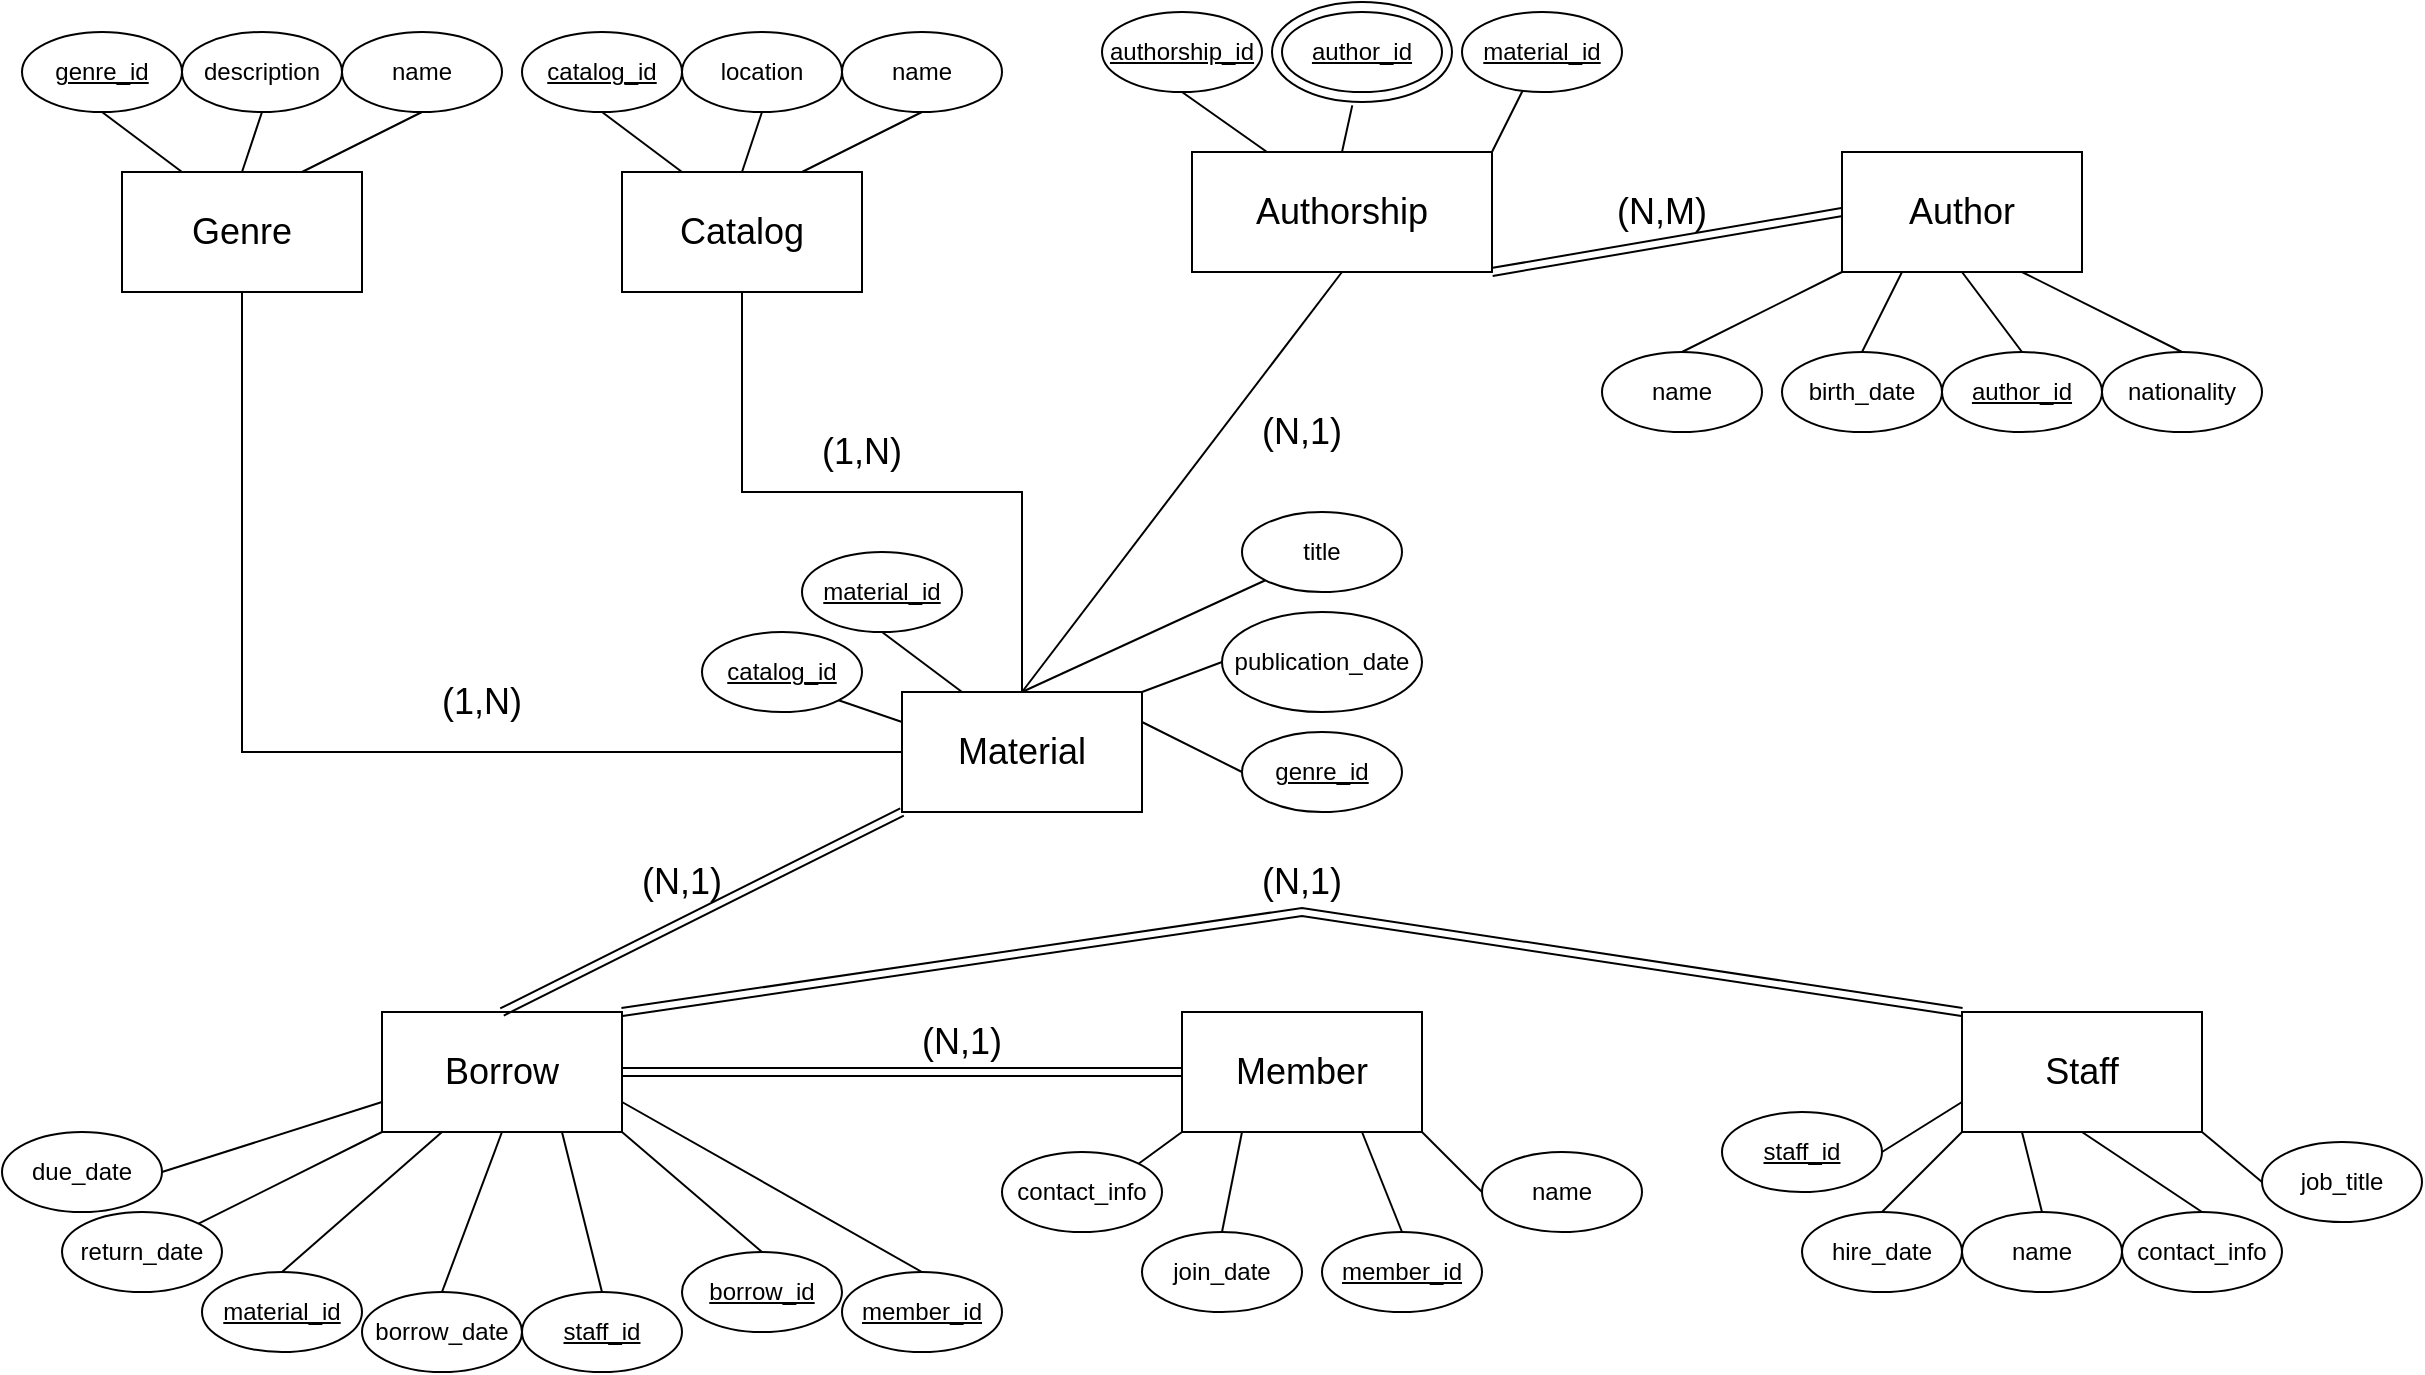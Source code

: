 <mxfile version="24.7.17">
  <diagram name="Page-1" id="L-YIkr6LUHLMMzT8zC4r">
    <mxGraphModel dx="2218" dy="2058" grid="1" gridSize="10" guides="1" tooltips="1" connect="1" arrows="1" fold="1" page="1" pageScale="1" pageWidth="850" pageHeight="1100" math="0" shadow="0">
      <root>
        <mxCell id="0" />
        <mxCell id="1" parent="0" />
        <mxCell id="4hKXPCZT20WKyfrfMZu--20" value="" style="group" parent="1" vertex="1" connectable="0">
          <mxGeometry x="90" y="-750" width="240" height="130" as="geometry" />
        </mxCell>
        <mxCell id="4hKXPCZT20WKyfrfMZu--59" style="edgeStyle=orthogonalEdgeStyle;rounded=0;orthogonalLoop=1;jettySize=auto;html=1;exitX=0.5;exitY=1;exitDx=0;exitDy=0;strokeColor=none;" parent="4hKXPCZT20WKyfrfMZu--20" source="4hKXPCZT20WKyfrfMZu--12" edge="1">
          <mxGeometry relative="1" as="geometry">
            <mxPoint x="250" y="330" as="targetPoint" />
          </mxGeometry>
        </mxCell>
        <mxCell id="4hKXPCZT20WKyfrfMZu--12" value="&lt;font style=&quot;font-size: 18px;&quot;&gt;Catalog&lt;/font&gt;" style="whiteSpace=wrap;html=1;" parent="4hKXPCZT20WKyfrfMZu--20" vertex="1">
          <mxGeometry x="50" y="70" width="120" height="60" as="geometry" />
        </mxCell>
        <mxCell id="4hKXPCZT20WKyfrfMZu--13" value="&lt;u&gt;catalog_id&lt;/u&gt;" style="ellipse;whiteSpace=wrap;html=1;" parent="4hKXPCZT20WKyfrfMZu--20" vertex="1">
          <mxGeometry width="80" height="40" as="geometry" />
        </mxCell>
        <mxCell id="4hKXPCZT20WKyfrfMZu--14" value="name" style="ellipse;whiteSpace=wrap;html=1;" parent="4hKXPCZT20WKyfrfMZu--20" vertex="1">
          <mxGeometry x="160" width="80" height="40" as="geometry" />
        </mxCell>
        <mxCell id="4hKXPCZT20WKyfrfMZu--15" value="location" style="ellipse;whiteSpace=wrap;html=1;" parent="4hKXPCZT20WKyfrfMZu--20" vertex="1">
          <mxGeometry x="80" width="80" height="40" as="geometry" />
        </mxCell>
        <mxCell id="4hKXPCZT20WKyfrfMZu--16" value="" style="endArrow=none;html=1;rounded=0;entryX=0.25;entryY=0;entryDx=0;entryDy=0;exitX=0.5;exitY=1;exitDx=0;exitDy=0;" parent="4hKXPCZT20WKyfrfMZu--20" source="4hKXPCZT20WKyfrfMZu--13" target="4hKXPCZT20WKyfrfMZu--12" edge="1">
          <mxGeometry width="50" height="50" relative="1" as="geometry">
            <mxPoint x="290" y="370" as="sourcePoint" />
            <mxPoint x="340" y="320" as="targetPoint" />
          </mxGeometry>
        </mxCell>
        <mxCell id="4hKXPCZT20WKyfrfMZu--17" value="" style="endArrow=none;html=1;rounded=0;entryX=0.75;entryY=0;entryDx=0;entryDy=0;exitX=0.5;exitY=1;exitDx=0;exitDy=0;" parent="4hKXPCZT20WKyfrfMZu--20" source="4hKXPCZT20WKyfrfMZu--14" target="4hKXPCZT20WKyfrfMZu--12" edge="1">
          <mxGeometry width="50" height="50" relative="1" as="geometry">
            <mxPoint x="340" y="100" as="sourcePoint" />
            <mxPoint x="400" y="60" as="targetPoint" />
          </mxGeometry>
        </mxCell>
        <mxCell id="4hKXPCZT20WKyfrfMZu--18" value="" style="endArrow=none;html=1;rounded=0;entryX=0.5;entryY=1;entryDx=0;entryDy=0;exitX=0.5;exitY=0;exitDx=0;exitDy=0;" parent="4hKXPCZT20WKyfrfMZu--20" source="4hKXPCZT20WKyfrfMZu--12" target="4hKXPCZT20WKyfrfMZu--15" edge="1">
          <mxGeometry width="50" height="50" relative="1" as="geometry">
            <mxPoint x="290" y="370" as="sourcePoint" />
            <mxPoint x="340" y="320" as="targetPoint" />
          </mxGeometry>
        </mxCell>
        <mxCell id="4hKXPCZT20WKyfrfMZu--21" value="" style="group" parent="1" vertex="1" connectable="0">
          <mxGeometry x="-160" y="-750" width="240" height="130" as="geometry" />
        </mxCell>
        <mxCell id="Genre" value="&lt;font style=&quot;font-size: 18px;&quot;&gt;Genre&lt;/font&gt;" style="whiteSpace=wrap;html=1;" parent="4hKXPCZT20WKyfrfMZu--21" vertex="1">
          <mxGeometry x="50" y="70" width="120" height="60" as="geometry" />
        </mxCell>
        <mxCell id="genre_id_genre" value="&lt;u&gt;genre_id&lt;/u&gt;" style="ellipse;whiteSpace=wrap;html=1;" parent="4hKXPCZT20WKyfrfMZu--21" vertex="1">
          <mxGeometry width="80" height="40" as="geometry" />
        </mxCell>
        <mxCell id="name_genre" value="name" style="ellipse;whiteSpace=wrap;html=1;" parent="4hKXPCZT20WKyfrfMZu--21" vertex="1">
          <mxGeometry x="160" width="80" height="40" as="geometry" />
        </mxCell>
        <mxCell id="description_genre" value="description" style="ellipse;whiteSpace=wrap;html=1;" parent="4hKXPCZT20WKyfrfMZu--21" vertex="1">
          <mxGeometry x="80" width="80" height="40" as="geometry" />
        </mxCell>
        <mxCell id="9vry_f9opfhHnE125gh5-4" value="" style="endArrow=none;html=1;rounded=0;entryX=0.25;entryY=0;entryDx=0;entryDy=0;exitX=0.5;exitY=1;exitDx=0;exitDy=0;" parent="4hKXPCZT20WKyfrfMZu--21" source="genre_id_genre" target="Genre" edge="1">
          <mxGeometry width="50" height="50" relative="1" as="geometry">
            <mxPoint x="290" y="370" as="sourcePoint" />
            <mxPoint x="340" y="320" as="targetPoint" />
          </mxGeometry>
        </mxCell>
        <mxCell id="9vry_f9opfhHnE125gh5-5" value="" style="endArrow=none;html=1;rounded=0;entryX=0.75;entryY=0;entryDx=0;entryDy=0;exitX=0.5;exitY=1;exitDx=0;exitDy=0;" parent="4hKXPCZT20WKyfrfMZu--21" source="name_genre" target="Genre" edge="1">
          <mxGeometry width="50" height="50" relative="1" as="geometry">
            <mxPoint x="340" y="100" as="sourcePoint" />
            <mxPoint x="400" y="60" as="targetPoint" />
          </mxGeometry>
        </mxCell>
        <mxCell id="9vry_f9opfhHnE125gh5-6" value="" style="endArrow=none;html=1;rounded=0;entryX=0.5;entryY=1;entryDx=0;entryDy=0;exitX=0.5;exitY=0;exitDx=0;exitDy=0;" parent="4hKXPCZT20WKyfrfMZu--21" source="Genre" target="description_genre" edge="1">
          <mxGeometry width="50" height="50" relative="1" as="geometry">
            <mxPoint x="290" y="370" as="sourcePoint" />
            <mxPoint x="340" y="320" as="targetPoint" />
          </mxGeometry>
        </mxCell>
        <mxCell id="4hKXPCZT20WKyfrfMZu--30" value="" style="group" parent="1" vertex="1" connectable="0">
          <mxGeometry x="630" y="-690" width="330" height="140" as="geometry" />
        </mxCell>
        <mxCell id="Author" value="&lt;font style=&quot;font-size: 18px;&quot;&gt;Author&lt;/font&gt;" style="whiteSpace=wrap;html=1;" parent="4hKXPCZT20WKyfrfMZu--30" vertex="1">
          <mxGeometry x="120" width="120" height="60" as="geometry" />
        </mxCell>
        <mxCell id="author_id_author" value="&lt;u&gt;author_id&lt;/u&gt;" style="ellipse;whiteSpace=wrap;html=1;" parent="4hKXPCZT20WKyfrfMZu--30" vertex="1">
          <mxGeometry x="170" y="100" width="80" height="40" as="geometry" />
        </mxCell>
        <mxCell id="name_author" value="name" style="ellipse;whiteSpace=wrap;html=1;" parent="4hKXPCZT20WKyfrfMZu--30" vertex="1">
          <mxGeometry y="100" width="80" height="40" as="geometry" />
        </mxCell>
        <mxCell id="birth_date_author" value="birth_date" style="ellipse;whiteSpace=wrap;html=1;" parent="4hKXPCZT20WKyfrfMZu--30" vertex="1">
          <mxGeometry x="90" y="100" width="80" height="40" as="geometry" />
        </mxCell>
        <mxCell id="nationality_author" value="nationality" style="ellipse;whiteSpace=wrap;html=1;" parent="4hKXPCZT20WKyfrfMZu--30" vertex="1">
          <mxGeometry x="250" y="100" width="80" height="40" as="geometry" />
        </mxCell>
        <mxCell id="4hKXPCZT20WKyfrfMZu--26" value="" style="endArrow=none;html=1;rounded=0;entryX=0;entryY=1;entryDx=0;entryDy=0;exitX=0.5;exitY=0;exitDx=0;exitDy=0;" parent="4hKXPCZT20WKyfrfMZu--30" source="name_author" target="Author" edge="1">
          <mxGeometry width="50" height="50" relative="1" as="geometry">
            <mxPoint x="490" y="110" as="sourcePoint" />
            <mxPoint x="540" y="60" as="targetPoint" />
          </mxGeometry>
        </mxCell>
        <mxCell id="4hKXPCZT20WKyfrfMZu--27" value="" style="endArrow=none;html=1;rounded=0;entryX=0.25;entryY=1;entryDx=0;entryDy=0;exitX=0.5;exitY=0;exitDx=0;exitDy=0;" parent="4hKXPCZT20WKyfrfMZu--30" source="birth_date_author" target="Author" edge="1">
          <mxGeometry width="50" height="50" relative="1" as="geometry">
            <mxPoint x="490" y="110" as="sourcePoint" />
            <mxPoint x="540" y="60" as="targetPoint" />
          </mxGeometry>
        </mxCell>
        <mxCell id="4hKXPCZT20WKyfrfMZu--28" value="" style="endArrow=none;html=1;rounded=0;entryX=0.5;entryY=1;entryDx=0;entryDy=0;exitX=0.5;exitY=0;exitDx=0;exitDy=0;" parent="4hKXPCZT20WKyfrfMZu--30" source="author_id_author" target="Author" edge="1">
          <mxGeometry width="50" height="50" relative="1" as="geometry">
            <mxPoint x="490" y="110" as="sourcePoint" />
            <mxPoint x="540" y="60" as="targetPoint" />
          </mxGeometry>
        </mxCell>
        <mxCell id="4hKXPCZT20WKyfrfMZu--29" value="" style="endArrow=none;html=1;rounded=0;entryX=0.75;entryY=1;entryDx=0;entryDy=0;exitX=0.5;exitY=0;exitDx=0;exitDy=0;" parent="4hKXPCZT20WKyfrfMZu--30" source="nationality_author" target="Author" edge="1">
          <mxGeometry width="50" height="50" relative="1" as="geometry">
            <mxPoint x="490" y="110" as="sourcePoint" />
            <mxPoint x="540" y="60" as="targetPoint" />
          </mxGeometry>
        </mxCell>
        <mxCell id="4hKXPCZT20WKyfrfMZu--67" value="&lt;font style=&quot;font-size: 18px;&quot;&gt;(N,M)&lt;/font&gt;" style="text;html=1;align=center;verticalAlign=middle;whiteSpace=wrap;rounded=0;" parent="4hKXPCZT20WKyfrfMZu--30" vertex="1">
          <mxGeometry y="15" width="60" height="30" as="geometry" />
        </mxCell>
        <mxCell id="4hKXPCZT20WKyfrfMZu--35" value="" style="group" parent="1" vertex="1" connectable="0">
          <mxGeometry x="330" y="-260" width="320" height="150" as="geometry" />
        </mxCell>
        <mxCell id="Member" value="&lt;font style=&quot;font-size: 18px;&quot;&gt;Member&lt;/font&gt;" style="whiteSpace=wrap;html=1;" parent="4hKXPCZT20WKyfrfMZu--35" vertex="1">
          <mxGeometry x="90" width="120" height="60" as="geometry" />
        </mxCell>
        <mxCell id="member_id_member" value="&lt;u&gt;member_id&lt;/u&gt;" style="ellipse;whiteSpace=wrap;html=1;" parent="4hKXPCZT20WKyfrfMZu--35" vertex="1">
          <mxGeometry x="160" y="110" width="80" height="40" as="geometry" />
        </mxCell>
        <mxCell id="name_member" value="name" style="ellipse;whiteSpace=wrap;html=1;" parent="4hKXPCZT20WKyfrfMZu--35" vertex="1">
          <mxGeometry x="240" y="70" width="80" height="40" as="geometry" />
        </mxCell>
        <mxCell id="contact_info_member" value="contact_info" style="ellipse;whiteSpace=wrap;html=1;" parent="4hKXPCZT20WKyfrfMZu--35" vertex="1">
          <mxGeometry y="70" width="80" height="40" as="geometry" />
        </mxCell>
        <mxCell id="join_date_member" value="join_date" style="ellipse;whiteSpace=wrap;html=1;" parent="4hKXPCZT20WKyfrfMZu--35" vertex="1">
          <mxGeometry x="70" y="110" width="80" height="40" as="geometry" />
        </mxCell>
        <mxCell id="4hKXPCZT20WKyfrfMZu--31" value="" style="endArrow=none;html=1;rounded=0;entryX=0;entryY=1;entryDx=0;entryDy=0;exitX=1;exitY=0;exitDx=0;exitDy=0;" parent="4hKXPCZT20WKyfrfMZu--35" source="contact_info_member" target="Member" edge="1">
          <mxGeometry width="50" height="50" relative="1" as="geometry">
            <mxPoint x="130" y="90" as="sourcePoint" />
            <mxPoint x="180" y="40" as="targetPoint" />
          </mxGeometry>
        </mxCell>
        <mxCell id="4hKXPCZT20WKyfrfMZu--32" value="" style="endArrow=none;html=1;rounded=0;entryX=0.25;entryY=1;entryDx=0;entryDy=0;exitX=0.5;exitY=0;exitDx=0;exitDy=0;" parent="4hKXPCZT20WKyfrfMZu--35" source="join_date_member" target="Member" edge="1">
          <mxGeometry width="50" height="50" relative="1" as="geometry">
            <mxPoint x="130" y="90" as="sourcePoint" />
            <mxPoint x="180" y="40" as="targetPoint" />
          </mxGeometry>
        </mxCell>
        <mxCell id="4hKXPCZT20WKyfrfMZu--33" value="" style="endArrow=none;html=1;rounded=0;entryX=0.75;entryY=1;entryDx=0;entryDy=0;exitX=0.5;exitY=0;exitDx=0;exitDy=0;" parent="4hKXPCZT20WKyfrfMZu--35" source="member_id_member" target="Member" edge="1">
          <mxGeometry width="50" height="50" relative="1" as="geometry">
            <mxPoint x="130" y="90" as="sourcePoint" />
            <mxPoint x="180" y="40" as="targetPoint" />
          </mxGeometry>
        </mxCell>
        <mxCell id="4hKXPCZT20WKyfrfMZu--34" value="" style="endArrow=none;html=1;rounded=0;entryX=1;entryY=1;entryDx=0;entryDy=0;exitX=0;exitY=0.5;exitDx=0;exitDy=0;" parent="4hKXPCZT20WKyfrfMZu--35" source="name_member" target="Member" edge="1">
          <mxGeometry width="50" height="50" relative="1" as="geometry">
            <mxPoint x="130" y="90" as="sourcePoint" />
            <mxPoint x="180" y="40" as="targetPoint" />
          </mxGeometry>
        </mxCell>
        <mxCell id="4hKXPCZT20WKyfrfMZu--41" value="" style="group" parent="1" vertex="1" connectable="0">
          <mxGeometry x="690" y="-260" width="350" height="140" as="geometry" />
        </mxCell>
        <mxCell id="Staff" value="&lt;font style=&quot;font-size: 18px;&quot;&gt;Staff&lt;/font&gt;" style="whiteSpace=wrap;html=1;" parent="4hKXPCZT20WKyfrfMZu--41" vertex="1">
          <mxGeometry x="120" width="120" height="60" as="geometry" />
        </mxCell>
        <mxCell id="staff_id_staff" value="&lt;u&gt;staff_id&lt;/u&gt;" style="ellipse;whiteSpace=wrap;html=1;" parent="4hKXPCZT20WKyfrfMZu--41" vertex="1">
          <mxGeometry y="50" width="80" height="40" as="geometry" />
        </mxCell>
        <mxCell id="name_staff" value="name" style="ellipse;whiteSpace=wrap;html=1;" parent="4hKXPCZT20WKyfrfMZu--41" vertex="1">
          <mxGeometry x="120" y="100" width="80" height="40" as="geometry" />
        </mxCell>
        <mxCell id="contact_info_staff" value="contact_info" style="ellipse;whiteSpace=wrap;html=1;" parent="4hKXPCZT20WKyfrfMZu--41" vertex="1">
          <mxGeometry x="200" y="100" width="80" height="40" as="geometry" />
        </mxCell>
        <mxCell id="job_title_staff" value="job_title" style="ellipse;whiteSpace=wrap;html=1;" parent="4hKXPCZT20WKyfrfMZu--41" vertex="1">
          <mxGeometry x="270" y="65" width="80" height="40" as="geometry" />
        </mxCell>
        <mxCell id="hire_date_staff" value="hire_date" style="ellipse;whiteSpace=wrap;html=1;" parent="4hKXPCZT20WKyfrfMZu--41" vertex="1">
          <mxGeometry x="40" y="100" width="80" height="40" as="geometry" />
        </mxCell>
        <mxCell id="4hKXPCZT20WKyfrfMZu--36" value="" style="endArrow=none;html=1;rounded=0;entryX=0;entryY=0.75;entryDx=0;entryDy=0;exitX=1;exitY=0.5;exitDx=0;exitDy=0;" parent="4hKXPCZT20WKyfrfMZu--41" source="staff_id_staff" target="Staff" edge="1">
          <mxGeometry width="50" height="50" relative="1" as="geometry">
            <mxPoint x="530" y="-100" as="sourcePoint" />
            <mxPoint x="580" y="-150" as="targetPoint" />
          </mxGeometry>
        </mxCell>
        <mxCell id="4hKXPCZT20WKyfrfMZu--37" value="" style="endArrow=none;html=1;rounded=0;entryX=0;entryY=1;entryDx=0;entryDy=0;exitX=0.5;exitY=0;exitDx=0;exitDy=0;" parent="4hKXPCZT20WKyfrfMZu--41" source="hire_date_staff" target="Staff" edge="1">
          <mxGeometry width="50" height="50" relative="1" as="geometry">
            <mxPoint x="530" y="-100" as="sourcePoint" />
            <mxPoint x="580" y="-150" as="targetPoint" />
          </mxGeometry>
        </mxCell>
        <mxCell id="4hKXPCZT20WKyfrfMZu--38" value="" style="endArrow=none;html=1;rounded=0;entryX=0.25;entryY=1;entryDx=0;entryDy=0;exitX=0.5;exitY=0;exitDx=0;exitDy=0;" parent="4hKXPCZT20WKyfrfMZu--41" source="name_staff" target="Staff" edge="1">
          <mxGeometry width="50" height="50" relative="1" as="geometry">
            <mxPoint x="530" y="-100" as="sourcePoint" />
            <mxPoint x="580" y="-150" as="targetPoint" />
          </mxGeometry>
        </mxCell>
        <mxCell id="4hKXPCZT20WKyfrfMZu--39" value="" style="endArrow=none;html=1;rounded=0;entryX=0.5;entryY=1;entryDx=0;entryDy=0;exitX=0.5;exitY=0;exitDx=0;exitDy=0;" parent="4hKXPCZT20WKyfrfMZu--41" source="contact_info_staff" target="Staff" edge="1">
          <mxGeometry width="50" height="50" relative="1" as="geometry">
            <mxPoint x="530" y="-100" as="sourcePoint" />
            <mxPoint x="580" y="-150" as="targetPoint" />
          </mxGeometry>
        </mxCell>
        <mxCell id="4hKXPCZT20WKyfrfMZu--40" value="" style="endArrow=none;html=1;rounded=0;entryX=1;entryY=1;entryDx=0;entryDy=0;exitX=0;exitY=0.5;exitDx=0;exitDy=0;" parent="4hKXPCZT20WKyfrfMZu--41" source="job_title_staff" target="Staff" edge="1">
          <mxGeometry width="50" height="50" relative="1" as="geometry">
            <mxPoint x="530" y="-100" as="sourcePoint" />
            <mxPoint x="580" y="-150" as="targetPoint" />
          </mxGeometry>
        </mxCell>
        <mxCell id="4hKXPCZT20WKyfrfMZu--49" value="" style="group" parent="1" vertex="1" connectable="0">
          <mxGeometry x="-170" y="-260" width="510" height="180" as="geometry" />
        </mxCell>
        <mxCell id="Borrow" value="&lt;font style=&quot;font-size: 18px;&quot;&gt;Borrow&lt;/font&gt;" style="whiteSpace=wrap;html=1;" parent="4hKXPCZT20WKyfrfMZu--49" vertex="1">
          <mxGeometry x="190" width="120" height="60" as="geometry" />
        </mxCell>
        <mxCell id="borrow_id_borrow" value="&lt;u&gt;borrow_id&lt;/u&gt;" style="ellipse;whiteSpace=wrap;html=1;" parent="4hKXPCZT20WKyfrfMZu--49" vertex="1">
          <mxGeometry x="340" y="120" width="80" height="40" as="geometry" />
        </mxCell>
        <mxCell id="material_id_borrow" value="&lt;u&gt;material_id&lt;/u&gt;" style="ellipse;whiteSpace=wrap;html=1;" parent="4hKXPCZT20WKyfrfMZu--49" vertex="1">
          <mxGeometry x="100" y="130" width="80" height="40" as="geometry" />
        </mxCell>
        <mxCell id="member_id_borrow" value="&lt;u&gt;member_id&lt;/u&gt;" style="ellipse;whiteSpace=wrap;html=1;" parent="4hKXPCZT20WKyfrfMZu--49" vertex="1">
          <mxGeometry x="420" y="130" width="80" height="40" as="geometry" />
        </mxCell>
        <mxCell id="staff_id_borrow" value="&lt;u&gt;staff_id&lt;/u&gt;" style="ellipse;whiteSpace=wrap;html=1;" parent="4hKXPCZT20WKyfrfMZu--49" vertex="1">
          <mxGeometry x="260" y="140" width="80" height="40" as="geometry" />
        </mxCell>
        <mxCell id="borrow_date_borrow" value="borrow_date" style="ellipse;whiteSpace=wrap;html=1;" parent="4hKXPCZT20WKyfrfMZu--49" vertex="1">
          <mxGeometry x="180" y="140" width="80" height="40" as="geometry" />
        </mxCell>
        <mxCell id="due_date_borrow" value="due_date" style="ellipse;whiteSpace=wrap;html=1;" parent="4hKXPCZT20WKyfrfMZu--49" vertex="1">
          <mxGeometry y="60" width="80" height="40" as="geometry" />
        </mxCell>
        <mxCell id="return_date_borrow" value="return_date" style="ellipse;whiteSpace=wrap;html=1;" parent="4hKXPCZT20WKyfrfMZu--49" vertex="1">
          <mxGeometry x="30" y="100" width="80" height="40" as="geometry" />
        </mxCell>
        <mxCell id="4hKXPCZT20WKyfrfMZu--42" value="" style="endArrow=none;html=1;rounded=0;entryX=0;entryY=0.75;entryDx=0;entryDy=0;exitX=1;exitY=0.5;exitDx=0;exitDy=0;" parent="4hKXPCZT20WKyfrfMZu--49" source="due_date_borrow" target="Borrow" edge="1">
          <mxGeometry width="50" height="50" relative="1" as="geometry">
            <mxPoint x="140" y="60" as="sourcePoint" />
            <mxPoint x="190" y="10" as="targetPoint" />
          </mxGeometry>
        </mxCell>
        <mxCell id="4hKXPCZT20WKyfrfMZu--43" value="" style="endArrow=none;html=1;rounded=0;entryX=0;entryY=1;entryDx=0;entryDy=0;exitX=1;exitY=0;exitDx=0;exitDy=0;" parent="4hKXPCZT20WKyfrfMZu--49" source="return_date_borrow" target="Borrow" edge="1">
          <mxGeometry width="50" height="50" relative="1" as="geometry">
            <mxPoint x="140" y="60" as="sourcePoint" />
            <mxPoint x="190" y="10" as="targetPoint" />
          </mxGeometry>
        </mxCell>
        <mxCell id="4hKXPCZT20WKyfrfMZu--44" value="" style="endArrow=none;html=1;rounded=0;entryX=0.25;entryY=1;entryDx=0;entryDy=0;exitX=0.5;exitY=0;exitDx=0;exitDy=0;" parent="4hKXPCZT20WKyfrfMZu--49" source="material_id_borrow" target="Borrow" edge="1">
          <mxGeometry width="50" height="50" relative="1" as="geometry">
            <mxPoint x="140" y="60" as="sourcePoint" />
            <mxPoint x="190" y="10" as="targetPoint" />
          </mxGeometry>
        </mxCell>
        <mxCell id="4hKXPCZT20WKyfrfMZu--45" value="" style="endArrow=none;html=1;rounded=0;entryX=0.5;entryY=1;entryDx=0;entryDy=0;exitX=0.5;exitY=0;exitDx=0;exitDy=0;" parent="4hKXPCZT20WKyfrfMZu--49" source="borrow_date_borrow" target="Borrow" edge="1">
          <mxGeometry width="50" height="50" relative="1" as="geometry">
            <mxPoint x="140" y="60" as="sourcePoint" />
            <mxPoint x="190" y="10" as="targetPoint" />
          </mxGeometry>
        </mxCell>
        <mxCell id="4hKXPCZT20WKyfrfMZu--46" value="" style="endArrow=none;html=1;rounded=0;entryX=0.75;entryY=1;entryDx=0;entryDy=0;exitX=0.5;exitY=0;exitDx=0;exitDy=0;" parent="4hKXPCZT20WKyfrfMZu--49" source="staff_id_borrow" target="Borrow" edge="1">
          <mxGeometry width="50" height="50" relative="1" as="geometry">
            <mxPoint x="140" y="60" as="sourcePoint" />
            <mxPoint x="190" y="10" as="targetPoint" />
          </mxGeometry>
        </mxCell>
        <mxCell id="4hKXPCZT20WKyfrfMZu--47" value="" style="endArrow=none;html=1;rounded=0;entryX=1;entryY=1;entryDx=0;entryDy=0;exitX=0.5;exitY=0;exitDx=0;exitDy=0;" parent="4hKXPCZT20WKyfrfMZu--49" source="borrow_id_borrow" target="Borrow" edge="1">
          <mxGeometry width="50" height="50" relative="1" as="geometry">
            <mxPoint x="140" y="60" as="sourcePoint" />
            <mxPoint x="190" y="10" as="targetPoint" />
          </mxGeometry>
        </mxCell>
        <mxCell id="4hKXPCZT20WKyfrfMZu--48" value="" style="endArrow=none;html=1;rounded=0;entryX=1;entryY=0.75;entryDx=0;entryDy=0;exitX=0.5;exitY=0;exitDx=0;exitDy=0;" parent="4hKXPCZT20WKyfrfMZu--49" source="member_id_borrow" target="Borrow" edge="1">
          <mxGeometry width="50" height="50" relative="1" as="geometry">
            <mxPoint x="140" y="60" as="sourcePoint" />
            <mxPoint x="190" y="10" as="targetPoint" />
          </mxGeometry>
        </mxCell>
        <mxCell id="4hKXPCZT20WKyfrfMZu--64" value="&lt;font style=&quot;font-size: 18px;&quot;&gt;(N,1)&lt;/font&gt;" style="text;html=1;align=center;verticalAlign=middle;whiteSpace=wrap;rounded=0;" parent="4hKXPCZT20WKyfrfMZu--49" vertex="1">
          <mxGeometry x="450" width="60" height="30" as="geometry" />
        </mxCell>
        <mxCell id="4hKXPCZT20WKyfrfMZu--53" value="" style="endArrow=none;html=1;rounded=0;exitX=0.5;exitY=0;exitDx=0;exitDy=0;entryX=0;entryY=1;entryDx=0;entryDy=0;shape=link;" parent="1" source="Borrow" target="4hKXPCZT20WKyfrfMZu--1" edge="1">
          <mxGeometry width="50" height="50" relative="1" as="geometry">
            <mxPoint x="370" y="-340" as="sourcePoint" />
            <mxPoint x="420" y="-390" as="targetPoint" />
          </mxGeometry>
        </mxCell>
        <mxCell id="4hKXPCZT20WKyfrfMZu--54" value="" style="endArrow=none;html=1;rounded=0;exitX=1;exitY=0.5;exitDx=0;exitDy=0;entryX=0;entryY=0.5;entryDx=0;entryDy=0;shape=link;" parent="1" source="Borrow" target="Member" edge="1">
          <mxGeometry width="50" height="50" relative="1" as="geometry">
            <mxPoint x="90" y="-250" as="sourcePoint" />
            <mxPoint x="290" y="-350" as="targetPoint" />
          </mxGeometry>
        </mxCell>
        <mxCell id="4hKXPCZT20WKyfrfMZu--55" value="" style="endArrow=none;html=1;rounded=0;entryX=0;entryY=0;entryDx=0;entryDy=0;shape=link;" parent="1" target="Staff" edge="1">
          <mxGeometry width="50" height="50" relative="1" as="geometry">
            <mxPoint x="140" y="-260" as="sourcePoint" />
            <mxPoint x="300" y="-340" as="targetPoint" />
            <Array as="points">
              <mxPoint x="480" y="-310" />
            </Array>
          </mxGeometry>
        </mxCell>
        <mxCell id="4hKXPCZT20WKyfrfMZu--56" value="" style="endArrow=none;html=1;rounded=0;exitX=1;exitY=1;exitDx=0;exitDy=0;entryX=0;entryY=0.5;entryDx=0;entryDy=0;shape=link;" parent="1" source="Authorship" target="Author" edge="1">
          <mxGeometry width="50" height="50" relative="1" as="geometry">
            <mxPoint x="110" y="-230" as="sourcePoint" />
            <mxPoint x="310" y="-330" as="targetPoint" />
          </mxGeometry>
        </mxCell>
        <mxCell id="4hKXPCZT20WKyfrfMZu--57" value="" style="endArrow=none;html=1;rounded=0;exitX=0.5;exitY=0;exitDx=0;exitDy=0;entryX=0.5;entryY=1;entryDx=0;entryDy=0;" parent="1" source="4hKXPCZT20WKyfrfMZu--1" target="Authorship" edge="1">
          <mxGeometry width="50" height="50" relative="1" as="geometry">
            <mxPoint x="120" y="-220" as="sourcePoint" />
            <mxPoint x="320" y="-320" as="targetPoint" />
          </mxGeometry>
        </mxCell>
        <mxCell id="4hKXPCZT20WKyfrfMZu--58" style="rounded=0;orthogonalLoop=1;jettySize=auto;html=1;exitX=0.5;exitY=1;exitDx=0;exitDy=0;entryX=0;entryY=0.5;entryDx=0;entryDy=0;edgeStyle=orthogonalEdgeStyle;endArrow=none;endFill=0;" parent="1" source="Genre" target="4hKXPCZT20WKyfrfMZu--1" edge="1">
          <mxGeometry relative="1" as="geometry" />
        </mxCell>
        <mxCell id="4hKXPCZT20WKyfrfMZu--60" value="&lt;font style=&quot;font-size: 18px;&quot;&gt;(N,1)&lt;/font&gt;" style="text;html=1;align=center;verticalAlign=middle;whiteSpace=wrap;rounded=0;" parent="1" vertex="1">
          <mxGeometry x="140" y="-340" width="60" height="30" as="geometry" />
        </mxCell>
        <mxCell id="4hKXPCZT20WKyfrfMZu--63" value="&lt;font style=&quot;font-size: 18px;&quot;&gt;(1,N)&lt;/font&gt;" style="text;html=1;align=center;verticalAlign=middle;whiteSpace=wrap;rounded=0;" parent="1" vertex="1">
          <mxGeometry x="40" y="-430" width="60" height="30" as="geometry" />
        </mxCell>
        <mxCell id="4hKXPCZT20WKyfrfMZu--65" style="edgeStyle=orthogonalEdgeStyle;rounded=0;orthogonalLoop=1;jettySize=auto;html=1;exitX=0.5;exitY=1;exitDx=0;exitDy=0;entryX=0.5;entryY=0;entryDx=0;entryDy=0;endArrow=none;endFill=0;" parent="1" source="4hKXPCZT20WKyfrfMZu--12" target="4hKXPCZT20WKyfrfMZu--1" edge="1">
          <mxGeometry relative="1" as="geometry" />
        </mxCell>
        <mxCell id="4hKXPCZT20WKyfrfMZu--66" value="&lt;font style=&quot;font-size: 18px;&quot;&gt;(1,N)&lt;/font&gt;" style="text;html=1;align=center;verticalAlign=middle;whiteSpace=wrap;rounded=0;" parent="1" vertex="1">
          <mxGeometry x="230" y="-555" width="60" height="30" as="geometry" />
        </mxCell>
        <mxCell id="4hKXPCZT20WKyfrfMZu--1" value="&lt;font style=&quot;font-size: 18px;&quot;&gt;Material&lt;/font&gt;" style="whiteSpace=wrap;html=1;" parent="1" vertex="1">
          <mxGeometry x="280" y="-420" width="120" height="60" as="geometry" />
        </mxCell>
        <mxCell id="4hKXPCZT20WKyfrfMZu--2" value="&lt;u&gt;material_id&lt;/u&gt;" style="ellipse;whiteSpace=wrap;html=1;" parent="1" vertex="1">
          <mxGeometry x="230" y="-490" width="80" height="40" as="geometry" />
        </mxCell>
        <mxCell id="4hKXPCZT20WKyfrfMZu--3" value="publication_date" style="ellipse;whiteSpace=wrap;html=1;" parent="1" vertex="1">
          <mxGeometry x="440" y="-460" width="100" height="50" as="geometry" />
        </mxCell>
        <mxCell id="4hKXPCZT20WKyfrfMZu--4" value="title" style="ellipse;whiteSpace=wrap;html=1;" parent="1" vertex="1">
          <mxGeometry x="450" y="-510" width="80" height="40" as="geometry" />
        </mxCell>
        <mxCell id="4hKXPCZT20WKyfrfMZu--5" value="" style="endArrow=none;html=1;rounded=0;entryX=0.25;entryY=0;entryDx=0;entryDy=0;exitX=0.5;exitY=1;exitDx=0;exitDy=0;" parent="1" source="4hKXPCZT20WKyfrfMZu--2" target="4hKXPCZT20WKyfrfMZu--1" edge="1">
          <mxGeometry width="50" height="50" relative="1" as="geometry">
            <mxPoint x="520" y="-120" as="sourcePoint" />
            <mxPoint x="570" y="-170" as="targetPoint" />
          </mxGeometry>
        </mxCell>
        <mxCell id="4hKXPCZT20WKyfrfMZu--6" value="" style="endArrow=none;html=1;rounded=0;entryX=1;entryY=0;entryDx=0;entryDy=0;exitX=0;exitY=0.5;exitDx=0;exitDy=0;" parent="1" source="4hKXPCZT20WKyfrfMZu--3" target="4hKXPCZT20WKyfrfMZu--1" edge="1">
          <mxGeometry width="50" height="50" relative="1" as="geometry">
            <mxPoint x="570" y="-390" as="sourcePoint" />
            <mxPoint x="630" y="-430" as="targetPoint" />
          </mxGeometry>
        </mxCell>
        <mxCell id="4hKXPCZT20WKyfrfMZu--7" value="" style="endArrow=none;html=1;rounded=0;entryX=0;entryY=1;entryDx=0;entryDy=0;exitX=0.5;exitY=0;exitDx=0;exitDy=0;" parent="1" source="4hKXPCZT20WKyfrfMZu--1" target="4hKXPCZT20WKyfrfMZu--4" edge="1">
          <mxGeometry width="50" height="50" relative="1" as="geometry">
            <mxPoint x="520" y="-120" as="sourcePoint" />
            <mxPoint x="570" y="-170" as="targetPoint" />
          </mxGeometry>
        </mxCell>
        <mxCell id="4hKXPCZT20WKyfrfMZu--8" value="&lt;u&gt;genre_id&lt;/u&gt;" style="ellipse;whiteSpace=wrap;html=1;" parent="1" vertex="1">
          <mxGeometry x="450" y="-400" width="80" height="40" as="geometry" />
        </mxCell>
        <mxCell id="4hKXPCZT20WKyfrfMZu--9" value="&lt;u&gt;catalog_id&lt;/u&gt;" style="ellipse;whiteSpace=wrap;html=1;" parent="1" vertex="1">
          <mxGeometry x="180" y="-450" width="80" height="40" as="geometry" />
        </mxCell>
        <mxCell id="4hKXPCZT20WKyfrfMZu--10" value="" style="endArrow=none;html=1;rounded=0;entryX=1;entryY=0.25;entryDx=0;entryDy=0;exitX=0;exitY=0.5;exitDx=0;exitDy=0;" parent="1" source="4hKXPCZT20WKyfrfMZu--8" target="4hKXPCZT20WKyfrfMZu--1" edge="1">
          <mxGeometry width="50" height="50" relative="1" as="geometry">
            <mxPoint x="450" y="-430" as="sourcePoint" />
            <mxPoint x="380" y="-410" as="targetPoint" />
          </mxGeometry>
        </mxCell>
        <mxCell id="4hKXPCZT20WKyfrfMZu--11" value="" style="endArrow=none;html=1;rounded=0;entryX=1;entryY=1;entryDx=0;entryDy=0;exitX=0;exitY=0.25;exitDx=0;exitDy=0;" parent="1" source="4hKXPCZT20WKyfrfMZu--1" target="4hKXPCZT20WKyfrfMZu--9" edge="1">
          <mxGeometry width="50" height="50" relative="1" as="geometry">
            <mxPoint x="460" y="-420" as="sourcePoint" />
            <mxPoint x="390" y="-400" as="targetPoint" />
          </mxGeometry>
        </mxCell>
        <mxCell id="6yLvy_A9APQygkJnBcOV-1" value="&lt;font style=&quot;font-size: 18px;&quot;&gt;(N,1)&lt;/font&gt;" style="text;html=1;align=center;verticalAlign=middle;whiteSpace=wrap;rounded=0;" parent="1" vertex="1">
          <mxGeometry x="450" y="-565" width="60" height="30" as="geometry" />
        </mxCell>
        <mxCell id="6yLvy_A9APQygkJnBcOV-2" value="&lt;font style=&quot;font-size: 18px;&quot;&gt;(N,1)&lt;/font&gt;" style="text;html=1;align=center;verticalAlign=middle;whiteSpace=wrap;rounded=0;" parent="1" vertex="1">
          <mxGeometry x="450" y="-340" width="60" height="30" as="geometry" />
        </mxCell>
        <mxCell id="authorship_id_authorship" value="&lt;u&gt;authorship_id&lt;/u&gt;" style="ellipse;whiteSpace=wrap;html=1;" parent="1" vertex="1">
          <mxGeometry x="380" y="-760" width="80" height="40" as="geometry" />
        </mxCell>
        <mxCell id="4hKXPCZT20WKyfrfMZu--23" value="" style="endArrow=none;html=1;rounded=0;entryX=0.25;entryY=0;entryDx=0;entryDy=0;exitX=0.5;exitY=1;exitDx=0;exitDy=0;" parent="1" source="authorship_id_authorship" target="Authorship" edge="1">
          <mxGeometry width="50" height="50" relative="1" as="geometry">
            <mxPoint x="870" y="-460" as="sourcePoint" />
            <mxPoint x="920" y="-510" as="targetPoint" />
          </mxGeometry>
        </mxCell>
        <mxCell id="author_id_authorship" value="&lt;u&gt;author_id&lt;/u&gt;" style="ellipse;whiteSpace=wrap;html=1;" parent="1" vertex="1">
          <mxGeometry x="470" y="-760" width="80" height="40" as="geometry" />
        </mxCell>
        <mxCell id="4hKXPCZT20WKyfrfMZu--24" value="" style="endArrow=none;html=1;rounded=0;entryX=0.5;entryY=0;entryDx=0;entryDy=0;exitX=0.446;exitY=1.034;exitDx=0;exitDy=0;exitPerimeter=0;" parent="1" source="sJMyH60Ple86AYBiIjjA-1" target="Authorship" edge="1">
          <mxGeometry width="50" height="50" relative="1" as="geometry">
            <mxPoint x="870" y="-460" as="sourcePoint" />
            <mxPoint x="920" y="-510" as="targetPoint" />
          </mxGeometry>
        </mxCell>
        <mxCell id="material_id_authorship" value="&lt;u&gt;material_id&lt;/u&gt;" style="ellipse;whiteSpace=wrap;html=1;" parent="1" vertex="1">
          <mxGeometry x="560" y="-760" width="80" height="40" as="geometry" />
        </mxCell>
        <mxCell id="4hKXPCZT20WKyfrfMZu--22" value="" style="endArrow=none;html=1;rounded=0;entryX=1;entryY=0;entryDx=0;entryDy=0;" parent="1" source="material_id_authorship" target="Authorship" edge="1">
          <mxGeometry width="50" height="50" relative="1" as="geometry">
            <mxPoint x="870" y="-460" as="sourcePoint" />
            <mxPoint x="920" y="-510" as="targetPoint" />
          </mxGeometry>
        </mxCell>
        <mxCell id="Authorship" value="&lt;font style=&quot;font-size: 18px;&quot;&gt;Authorship&lt;/font&gt;" style="whiteSpace=wrap;html=1;" parent="1" vertex="1">
          <mxGeometry x="425" y="-690" width="150" height="60" as="geometry" />
        </mxCell>
        <mxCell id="sJMyH60Ple86AYBiIjjA-1" value="" style="ellipse;whiteSpace=wrap;html=1;fillColor=none;" vertex="1" parent="1">
          <mxGeometry x="465" y="-765" width="90" height="50" as="geometry" />
        </mxCell>
      </root>
    </mxGraphModel>
  </diagram>
</mxfile>
